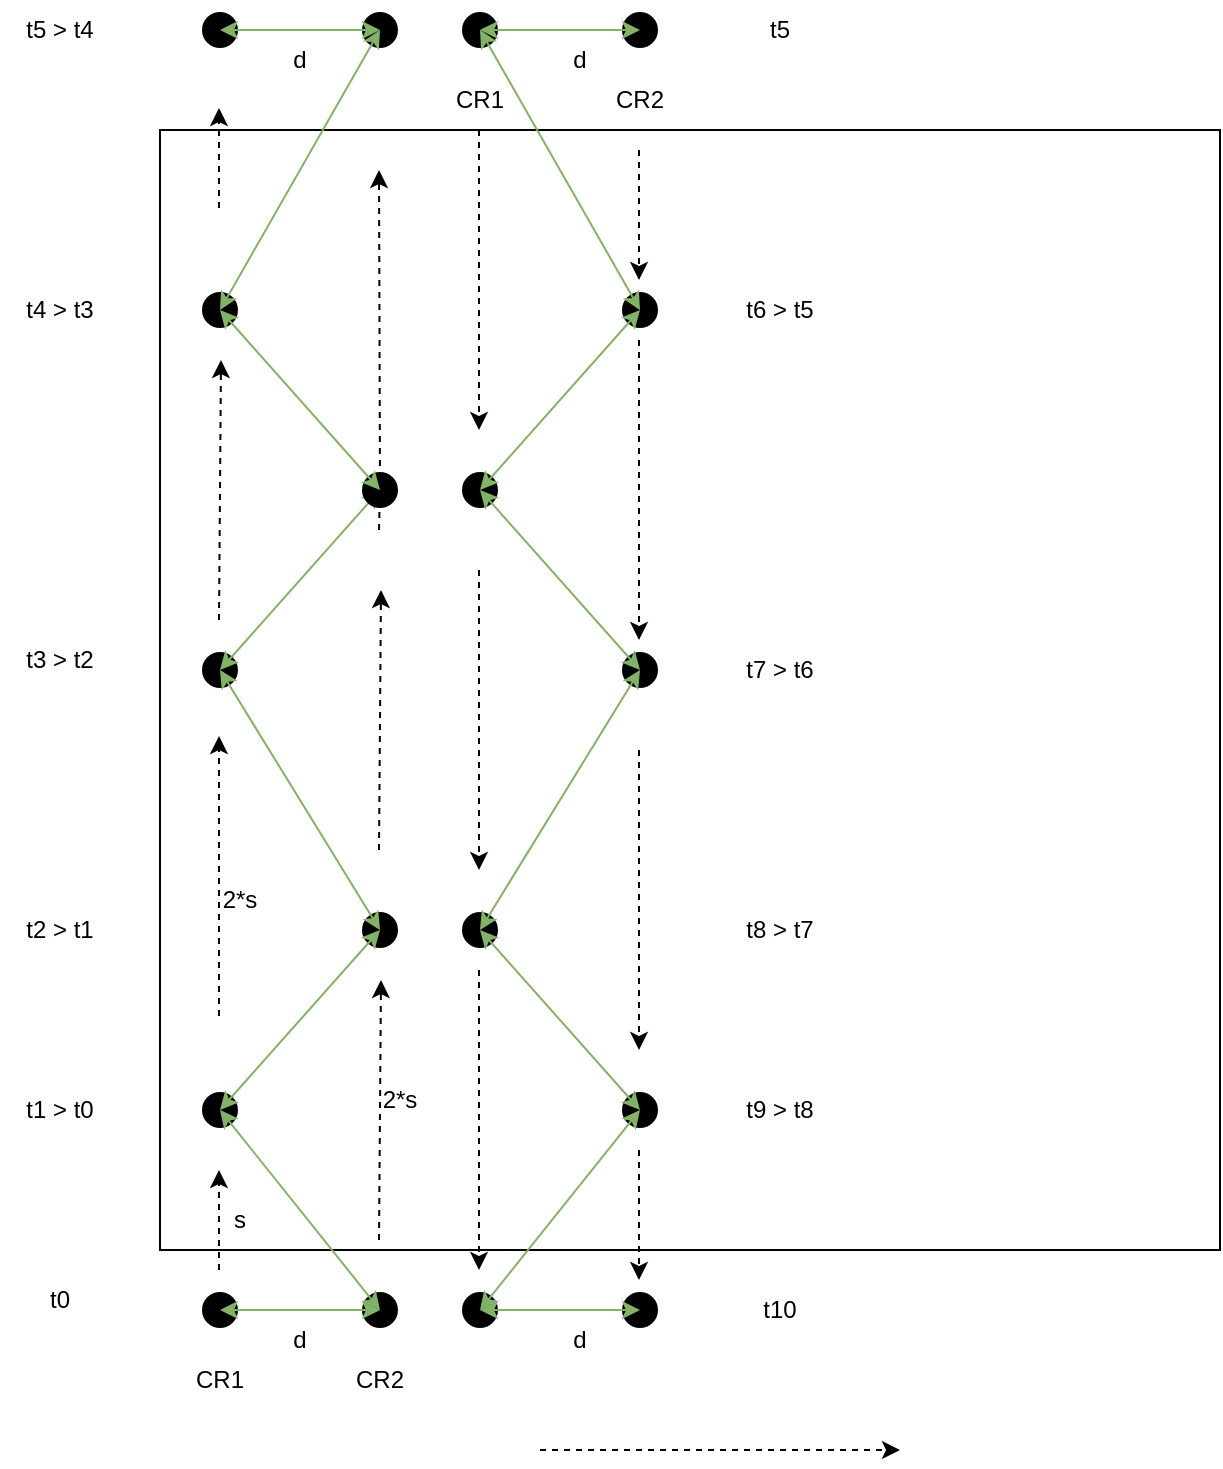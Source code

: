 <mxfile>
    <diagram id="CYYaLjD-E2wavenpG5ps" name="Page-1">
        <mxGraphModel dx="1973" dy="1789" grid="1" gridSize="10" guides="1" tooltips="1" connect="1" arrows="1" fold="1" page="1" pageScale="1" pageWidth="850" pageHeight="1100" math="0" shadow="0">
            <root>
                <mxCell id="0"/>
                <mxCell id="1" parent="0"/>
                <mxCell id="54" value="" style="rounded=0;whiteSpace=wrap;html=1;" parent="1" vertex="1">
                    <mxGeometry x="-80" y="-390" width="530" height="560" as="geometry"/>
                </mxCell>
                <mxCell id="3" value="" style="shape=waypoint;sketch=0;fillStyle=solid;size=6;pointerEvents=1;points=[];fillColor=none;resizable=0;rotatable=0;perimeter=centerPerimeter;snapToPoint=1;strokeWidth=7;" parent="1" vertex="1">
                    <mxGeometry x="20" y="190" width="20" height="20" as="geometry"/>
                </mxCell>
                <mxCell id="4" value="" style="shape=waypoint;sketch=0;fillStyle=solid;size=6;pointerEvents=1;points=[];fillColor=none;resizable=0;rotatable=0;perimeter=centerPerimeter;snapToPoint=1;strokeWidth=7;" parent="1" vertex="1">
                    <mxGeometry x="-60" y="190" width="20" height="20" as="geometry"/>
                </mxCell>
                <mxCell id="8" value="" style="endArrow=classic;startArrow=classic;html=1;exitX=1.091;exitY=0.611;exitDx=0;exitDy=0;exitPerimeter=0;entryX=0.331;entryY=0.611;entryDx=0;entryDy=0;entryPerimeter=0;fillColor=#d5e8d4;strokeColor=#82b366;" parent="1" source="4" target="3" edge="1">
                    <mxGeometry width="50" height="50" relative="1" as="geometry">
                        <mxPoint x="160" y="90" as="sourcePoint"/>
                        <mxPoint x="210" y="40" as="targetPoint"/>
                    </mxGeometry>
                </mxCell>
                <mxCell id="15" value="CR1" style="text;html=1;strokeColor=none;fillColor=none;align=center;verticalAlign=middle;whiteSpace=wrap;rounded=0;strokeWidth=0;" parent="1" vertex="1">
                    <mxGeometry x="-80" y="220" width="60" height="30" as="geometry"/>
                </mxCell>
                <mxCell id="16" value="CR2" style="text;html=1;strokeColor=none;fillColor=none;align=center;verticalAlign=middle;whiteSpace=wrap;rounded=0;strokeWidth=0;" parent="1" vertex="1">
                    <mxGeometry y="220" width="60" height="30" as="geometry"/>
                </mxCell>
                <mxCell id="18" value="t0" style="text;html=1;strokeColor=none;fillColor=none;align=center;verticalAlign=middle;whiteSpace=wrap;rounded=0;" parent="1" vertex="1">
                    <mxGeometry x="-160" y="180" width="60" height="30" as="geometry"/>
                </mxCell>
                <mxCell id="20" value="" style="shape=waypoint;sketch=0;fillStyle=solid;size=6;pointerEvents=1;points=[];fillColor=none;resizable=0;rotatable=0;perimeter=centerPerimeter;snapToPoint=1;strokeWidth=7;" parent="1" vertex="1">
                    <mxGeometry x="-60" y="-130" width="20" height="20" as="geometry"/>
                </mxCell>
                <mxCell id="22" value="" style="endArrow=classic;startArrow=classic;html=1;exitX=1.091;exitY=0.611;exitDx=0;exitDy=0;exitPerimeter=0;entryX=0.331;entryY=0.611;entryDx=0;entryDy=0;entryPerimeter=0;fillColor=#d5e8d4;strokeColor=#82b366;" parent="1" source="20" target="19" edge="1">
                    <mxGeometry width="50" height="50" relative="1" as="geometry">
                        <mxPoint x="160" y="-230" as="sourcePoint"/>
                        <mxPoint x="210" y="-280" as="targetPoint"/>
                    </mxGeometry>
                </mxCell>
                <mxCell id="32" value="" style="endArrow=classic;html=1;dashed=1;" parent="1" edge="1">
                    <mxGeometry width="50" height="50" relative="1" as="geometry">
                        <mxPoint x="29.5" y="165" as="sourcePoint"/>
                        <mxPoint x="30.5" y="35" as="targetPoint"/>
                    </mxGeometry>
                </mxCell>
                <mxCell id="33" value="" style="endArrow=classic;html=1;dashed=1;" parent="1" edge="1">
                    <mxGeometry width="50" height="50" relative="1" as="geometry">
                        <mxPoint x="-50.5" y="180" as="sourcePoint"/>
                        <mxPoint x="-50.5" y="130" as="targetPoint"/>
                    </mxGeometry>
                </mxCell>
                <mxCell id="35" value="t1 &amp;gt; t0" style="text;html=1;strokeColor=none;fillColor=none;align=center;verticalAlign=middle;whiteSpace=wrap;rounded=0;" parent="1" vertex="1">
                    <mxGeometry x="-160" y="85" width="60" height="30" as="geometry"/>
                </mxCell>
                <mxCell id="36" value="" style="shape=waypoint;sketch=0;fillStyle=solid;size=6;pointerEvents=1;points=[];fillColor=none;resizable=0;rotatable=0;perimeter=centerPerimeter;snapToPoint=1;strokeWidth=7;" parent="1" vertex="1">
                    <mxGeometry x="20" y="-450" width="20" height="20" as="geometry"/>
                </mxCell>
                <mxCell id="37" value="" style="shape=waypoint;sketch=0;fillStyle=solid;size=6;pointerEvents=1;points=[];fillColor=none;resizable=0;rotatable=0;perimeter=centerPerimeter;snapToPoint=1;strokeWidth=7;" parent="1" vertex="1">
                    <mxGeometry x="-60" y="-450" width="20" height="20" as="geometry"/>
                </mxCell>
                <mxCell id="39" value="" style="endArrow=classic;startArrow=classic;html=1;exitX=1.091;exitY=0.611;exitDx=0;exitDy=0;exitPerimeter=0;entryX=0.331;entryY=0.611;entryDx=0;entryDy=0;entryPerimeter=0;fillColor=#d5e8d4;strokeColor=#82b366;" parent="1" source="37" target="36" edge="1">
                    <mxGeometry width="50" height="50" relative="1" as="geometry">
                        <mxPoint x="160" y="-550" as="sourcePoint"/>
                        <mxPoint x="210" y="-600" as="targetPoint"/>
                    </mxGeometry>
                </mxCell>
                <mxCell id="50" value="" style="endArrow=classic;html=1;dashed=1;startArrow=none;" parent="1" source="19" edge="1">
                    <mxGeometry width="50" height="50" relative="1" as="geometry">
                        <mxPoint x="29.5" y="-190" as="sourcePoint"/>
                        <mxPoint x="29.5" y="-370" as="targetPoint"/>
                    </mxGeometry>
                </mxCell>
                <mxCell id="51" value="" style="endArrow=classic;html=1;dashed=1;" parent="1" edge="1">
                    <mxGeometry width="50" height="50" relative="1" as="geometry">
                        <mxPoint x="-50.5" y="53" as="sourcePoint"/>
                        <mxPoint x="-50.5" y="-87" as="targetPoint"/>
                    </mxGeometry>
                </mxCell>
                <mxCell id="53" value="t5 &amp;gt; t4" style="text;html=1;strokeColor=none;fillColor=none;align=center;verticalAlign=middle;whiteSpace=wrap;rounded=0;" parent="1" vertex="1">
                    <mxGeometry x="-160" y="-455" width="60" height="30" as="geometry"/>
                </mxCell>
                <mxCell id="65" value="" style="shape=waypoint;sketch=0;fillStyle=solid;size=6;pointerEvents=1;points=[];fillColor=none;resizable=0;rotatable=0;perimeter=centerPerimeter;snapToPoint=1;strokeWidth=7;" parent="1" vertex="1">
                    <mxGeometry x="150" y="-450" width="20" height="20" as="geometry"/>
                </mxCell>
                <mxCell id="66" value="" style="shape=waypoint;sketch=0;fillStyle=solid;size=6;pointerEvents=1;points=[];fillColor=none;resizable=0;rotatable=0;perimeter=centerPerimeter;snapToPoint=1;strokeWidth=7;" parent="1" vertex="1">
                    <mxGeometry x="70" y="-450" width="20" height="20" as="geometry"/>
                </mxCell>
                <mxCell id="68" value="" style="endArrow=classic;startArrow=classic;html=1;exitX=1.091;exitY=0.611;exitDx=0;exitDy=0;exitPerimeter=0;entryX=0.331;entryY=0.611;entryDx=0;entryDy=0;entryPerimeter=0;fillColor=#d5e8d4;strokeColor=#82b366;" parent="1" source="66" target="65" edge="1">
                    <mxGeometry width="50" height="50" relative="1" as="geometry">
                        <mxPoint x="290" y="-550" as="sourcePoint"/>
                        <mxPoint x="340" y="-600" as="targetPoint"/>
                    </mxGeometry>
                </mxCell>
                <mxCell id="75" value="CR1" style="text;html=1;strokeColor=none;fillColor=none;align=center;verticalAlign=middle;whiteSpace=wrap;rounded=0;strokeWidth=0;" parent="1" vertex="1">
                    <mxGeometry x="50" y="-420" width="60" height="30" as="geometry"/>
                </mxCell>
                <mxCell id="76" value="CR2" style="text;html=1;strokeColor=none;fillColor=none;align=center;verticalAlign=middle;whiteSpace=wrap;rounded=0;strokeWidth=0;" parent="1" vertex="1">
                    <mxGeometry x="130" y="-420" width="60" height="30" as="geometry"/>
                </mxCell>
                <mxCell id="78" value="" style="endArrow=classic;html=1;dashed=1;" parent="1" edge="1">
                    <mxGeometry width="50" height="50" relative="1" as="geometry">
                        <mxPoint x="110" y="270" as="sourcePoint"/>
                        <mxPoint x="290" y="270" as="targetPoint"/>
                    </mxGeometry>
                </mxCell>
                <mxCell id="111" value="" style="endArrow=classic;html=1;dashed=1;" parent="1" edge="1">
                    <mxGeometry width="50" height="50" relative="1" as="geometry">
                        <mxPoint x="79.5" y="30" as="sourcePoint"/>
                        <mxPoint x="79.5" y="180" as="targetPoint"/>
                    </mxGeometry>
                </mxCell>
                <mxCell id="118" value="" style="shape=waypoint;sketch=0;fillStyle=solid;size=6;pointerEvents=1;points=[];fillColor=none;resizable=0;rotatable=0;perimeter=centerPerimeter;snapToPoint=1;strokeWidth=7;" parent="1" vertex="1">
                    <mxGeometry x="-60" y="90" width="20" height="20" as="geometry"/>
                </mxCell>
                <mxCell id="119" value="" style="endArrow=classic;startArrow=classic;html=1;exitX=0.491;exitY=0.791;exitDx=0;exitDy=0;exitPerimeter=0;fillColor=#d5e8d4;strokeColor=#82b366;" parent="1" source="118" edge="1">
                    <mxGeometry width="50" height="50" relative="1" as="geometry">
                        <mxPoint x="-40" y="210" as="sourcePoint"/>
                        <mxPoint x="30" y="200" as="targetPoint"/>
                    </mxGeometry>
                </mxCell>
                <mxCell id="120" value="" style="shape=waypoint;sketch=0;fillStyle=solid;size=6;pointerEvents=1;points=[];fillColor=none;resizable=0;rotatable=0;perimeter=centerPerimeter;snapToPoint=1;strokeWidth=7;" parent="1" vertex="1">
                    <mxGeometry x="20" width="20" height="20" as="geometry"/>
                </mxCell>
                <mxCell id="121" value="" style="endArrow=none;html=1;dashed=1;" parent="1" target="19" edge="1">
                    <mxGeometry width="50" height="50" relative="1" as="geometry">
                        <mxPoint x="29.5" y="-190" as="sourcePoint"/>
                        <mxPoint x="29.5" y="-370" as="targetPoint"/>
                    </mxGeometry>
                </mxCell>
                <mxCell id="19" value="" style="shape=waypoint;sketch=0;fillStyle=solid;size=6;pointerEvents=1;points=[];fillColor=none;resizable=0;rotatable=0;perimeter=centerPerimeter;snapToPoint=1;strokeWidth=7;" parent="1" vertex="1">
                    <mxGeometry x="20" y="-220" width="20" height="20" as="geometry"/>
                </mxCell>
                <mxCell id="123" value="" style="endArrow=classic;html=1;dashed=1;" parent="1" edge="1">
                    <mxGeometry width="50" height="50" relative="1" as="geometry">
                        <mxPoint x="29.5" y="-30" as="sourcePoint"/>
                        <mxPoint x="30.5" y="-160" as="targetPoint"/>
                    </mxGeometry>
                </mxCell>
                <mxCell id="124" value="" style="endArrow=classic;startArrow=classic;html=1;fillColor=#d5e8d4;strokeColor=#82b366;entryX=0.391;entryY=0.611;entryDx=0;entryDy=0;entryPerimeter=0;" parent="1" target="120" edge="1">
                    <mxGeometry width="50" height="50" relative="1" as="geometry">
                        <mxPoint x="-50" y="100" as="sourcePoint"/>
                        <mxPoint x="40" y="210" as="targetPoint"/>
                    </mxGeometry>
                </mxCell>
                <mxCell id="125" value="" style="endArrow=classic;startArrow=classic;html=1;fillColor=#d5e8d4;strokeColor=#82b366;entryX=0.431;entryY=0.691;entryDx=0;entryDy=0;entryPerimeter=0;exitX=0.751;exitY=0.971;exitDx=0;exitDy=0;exitPerimeter=0;" parent="1" source="120" target="20" edge="1">
                    <mxGeometry width="50" height="50" relative="1" as="geometry">
                        <mxPoint x="-40" y="110" as="sourcePoint"/>
                        <mxPoint x="40" y="20" as="targetPoint"/>
                    </mxGeometry>
                </mxCell>
                <mxCell id="126" value="" style="shape=waypoint;sketch=0;fillStyle=solid;size=6;pointerEvents=1;points=[];fillColor=none;resizable=0;rotatable=0;perimeter=centerPerimeter;snapToPoint=1;strokeWidth=7;" parent="1" vertex="1">
                    <mxGeometry x="-60" y="-310" width="20" height="20" as="geometry"/>
                </mxCell>
                <mxCell id="127" value="" style="endArrow=classic;startArrow=classic;html=1;fillColor=#d5e8d4;strokeColor=#82b366;" parent="1" source="19" target="126" edge="1">
                    <mxGeometry width="50" height="50" relative="1" as="geometry">
                        <mxPoint x="40" y="20" as="sourcePoint"/>
                        <mxPoint x="-40" y="-110" as="targetPoint"/>
                    </mxGeometry>
                </mxCell>
                <mxCell id="128" value="" style="endArrow=classic;startArrow=classic;html=1;fillColor=#d5e8d4;strokeColor=#82b366;entryX=0.511;entryY=0.731;entryDx=0;entryDy=0;entryPerimeter=0;" parent="1" source="126" target="36" edge="1">
                    <mxGeometry width="50" height="50" relative="1" as="geometry">
                        <mxPoint x="40" y="-200" as="sourcePoint"/>
                        <mxPoint x="-40" y="-290" as="targetPoint"/>
                    </mxGeometry>
                </mxCell>
                <mxCell id="129" value="" style="endArrow=classic;html=1;dashed=1;" parent="1" edge="1">
                    <mxGeometry width="50" height="50" relative="1" as="geometry">
                        <mxPoint x="-50.5" y="-145" as="sourcePoint"/>
                        <mxPoint x="-49.5" y="-275" as="targetPoint"/>
                    </mxGeometry>
                </mxCell>
                <mxCell id="130" value="" style="endArrow=classic;html=1;dashed=1;" parent="1" edge="1">
                    <mxGeometry width="50" height="50" relative="1" as="geometry">
                        <mxPoint x="-50.5" y="-351" as="sourcePoint"/>
                        <mxPoint x="-50.5" y="-401" as="targetPoint"/>
                    </mxGeometry>
                </mxCell>
                <mxCell id="132" value="" style="shape=waypoint;sketch=0;fillStyle=solid;size=6;pointerEvents=1;points=[];fillColor=none;resizable=0;rotatable=0;perimeter=centerPerimeter;snapToPoint=1;strokeWidth=7;" parent="1" vertex="1">
                    <mxGeometry x="150" y="-310" width="20" height="20" as="geometry"/>
                </mxCell>
                <mxCell id="133" value="" style="shape=waypoint;sketch=0;fillStyle=solid;size=6;pointerEvents=1;points=[];fillColor=none;resizable=0;rotatable=0;perimeter=centerPerimeter;snapToPoint=1;strokeWidth=7;" parent="1" vertex="1">
                    <mxGeometry x="70" y="-220" width="20" height="20" as="geometry"/>
                </mxCell>
                <mxCell id="134" value="" style="shape=waypoint;sketch=0;fillStyle=solid;size=6;pointerEvents=1;points=[];fillColor=none;resizable=0;rotatable=0;perimeter=centerPerimeter;snapToPoint=1;strokeWidth=7;" parent="1" vertex="1">
                    <mxGeometry x="70" width="20" height="20" as="geometry"/>
                </mxCell>
                <mxCell id="135" value="" style="shape=waypoint;sketch=0;fillStyle=solid;size=6;pointerEvents=1;points=[];fillColor=none;resizable=0;rotatable=0;perimeter=centerPerimeter;snapToPoint=1;strokeWidth=7;" parent="1" vertex="1">
                    <mxGeometry x="150" y="-130" width="20" height="20" as="geometry"/>
                </mxCell>
                <mxCell id="136" value="" style="shape=waypoint;sketch=0;fillStyle=solid;size=6;pointerEvents=1;points=[];fillColor=none;resizable=0;rotatable=0;perimeter=centerPerimeter;snapToPoint=1;strokeWidth=7;" parent="1" vertex="1">
                    <mxGeometry x="150" y="90" width="20" height="20" as="geometry"/>
                </mxCell>
                <mxCell id="137" value="" style="shape=waypoint;sketch=0;fillStyle=solid;size=6;pointerEvents=1;points=[];fillColor=none;resizable=0;rotatable=0;perimeter=centerPerimeter;snapToPoint=1;strokeWidth=7;" parent="1" vertex="1">
                    <mxGeometry x="70" y="190" width="20" height="20" as="geometry"/>
                </mxCell>
                <mxCell id="138" value="" style="shape=waypoint;sketch=0;fillStyle=solid;size=6;pointerEvents=1;points=[];fillColor=none;resizable=0;rotatable=0;perimeter=centerPerimeter;snapToPoint=1;strokeWidth=7;" parent="1" vertex="1">
                    <mxGeometry x="150" y="190" width="20" height="20" as="geometry"/>
                </mxCell>
                <mxCell id="139" value="" style="endArrow=classic;html=1;dashed=1;" parent="1" edge="1">
                    <mxGeometry width="50" height="50" relative="1" as="geometry">
                        <mxPoint x="159.5" y="-80" as="sourcePoint"/>
                        <mxPoint x="159.5" y="70" as="targetPoint"/>
                    </mxGeometry>
                </mxCell>
                <mxCell id="140" value="" style="endArrow=classic;html=1;dashed=1;" parent="1" edge="1">
                    <mxGeometry width="50" height="50" relative="1" as="geometry">
                        <mxPoint x="79.5" y="-390" as="sourcePoint"/>
                        <mxPoint x="79.5" y="-240" as="targetPoint"/>
                    </mxGeometry>
                </mxCell>
                <mxCell id="141" value="" style="endArrow=classic;html=1;dashed=1;" parent="1" edge="1">
                    <mxGeometry width="50" height="50" relative="1" as="geometry">
                        <mxPoint x="159.5" y="-380" as="sourcePoint"/>
                        <mxPoint x="159.5" y="-315" as="targetPoint"/>
                    </mxGeometry>
                </mxCell>
                <mxCell id="142" value="" style="endArrow=classic;html=1;dashed=1;" parent="1" edge="1">
                    <mxGeometry width="50" height="50" relative="1" as="geometry">
                        <mxPoint x="79.5" y="-170" as="sourcePoint"/>
                        <mxPoint x="79.5" y="-20" as="targetPoint"/>
                    </mxGeometry>
                </mxCell>
                <mxCell id="143" value="" style="endArrow=classic;html=1;dashed=1;" parent="1" edge="1">
                    <mxGeometry width="50" height="50" relative="1" as="geometry">
                        <mxPoint x="159.5" y="-285" as="sourcePoint"/>
                        <mxPoint x="159.5" y="-135" as="targetPoint"/>
                    </mxGeometry>
                </mxCell>
                <mxCell id="144" value="" style="endArrow=classic;html=1;dashed=1;" parent="1" edge="1">
                    <mxGeometry width="50" height="50" relative="1" as="geometry">
                        <mxPoint x="159.5" y="120" as="sourcePoint"/>
                        <mxPoint x="159.5" y="185" as="targetPoint"/>
                    </mxGeometry>
                </mxCell>
                <mxCell id="145" value="" style="endArrow=classic;startArrow=classic;html=1;exitX=0.471;exitY=0.691;exitDx=0;exitDy=0;exitPerimeter=0;fillColor=#d5e8d4;strokeColor=#82b366;entryX=0.651;entryY=0.971;entryDx=0;entryDy=0;entryPerimeter=0;" parent="1" source="132" target="66" edge="1">
                    <mxGeometry width="50" height="50" relative="1" as="geometry">
                        <mxPoint x="-40" y="110" as="sourcePoint"/>
                        <mxPoint x="160" y="-440" as="targetPoint"/>
                    </mxGeometry>
                </mxCell>
                <mxCell id="146" value="" style="endArrow=classic;startArrow=classic;html=1;exitX=0.351;exitY=0.811;exitDx=0;exitDy=0;exitPerimeter=0;fillColor=#d5e8d4;strokeColor=#82b366;entryX=0.311;entryY=0.751;entryDx=0;entryDy=0;entryPerimeter=0;" parent="1" source="132" target="133" edge="1">
                    <mxGeometry width="50" height="50" relative="1" as="geometry">
                        <mxPoint x="90" y="-290" as="sourcePoint"/>
                        <mxPoint x="170" y="-430" as="targetPoint"/>
                    </mxGeometry>
                </mxCell>
                <mxCell id="147" value="" style="endArrow=classic;startArrow=classic;html=1;fillColor=#d5e8d4;strokeColor=#82b366;" parent="1" source="135" target="134" edge="1">
                    <mxGeometry width="50" height="50" relative="1" as="geometry">
                        <mxPoint x="90" y="-290" as="sourcePoint"/>
                        <mxPoint x="170" y="-200" as="targetPoint"/>
                    </mxGeometry>
                </mxCell>
                <mxCell id="148" value="" style="endArrow=classic;startArrow=classic;html=1;fillColor=#d5e8d4;strokeColor=#82b366;exitX=0.371;exitY=1.111;exitDx=0;exitDy=0;exitPerimeter=0;entryX=0.471;entryY=0.391;entryDx=0;entryDy=0;entryPerimeter=0;" parent="1" source="133" target="135" edge="1">
                    <mxGeometry width="50" height="50" relative="1" as="geometry">
                        <mxPoint x="90" y="-110" as="sourcePoint"/>
                        <mxPoint x="170" y="20" as="targetPoint"/>
                    </mxGeometry>
                </mxCell>
                <mxCell id="149" value="" style="endArrow=classic;startArrow=classic;html=1;fillColor=#d5e8d4;strokeColor=#82b366;exitX=0.251;exitY=0.431;exitDx=0;exitDy=0;exitPerimeter=0;" parent="1" source="134" target="136" edge="1">
                    <mxGeometry width="50" height="50" relative="1" as="geometry">
                        <mxPoint x="170" y="-200" as="sourcePoint"/>
                        <mxPoint x="90" y="-110" as="targetPoint"/>
                    </mxGeometry>
                </mxCell>
                <mxCell id="150" value="" style="endArrow=classic;startArrow=classic;html=1;fillColor=#d5e8d4;strokeColor=#82b366;exitX=0.711;exitY=0.351;exitDx=0;exitDy=0;exitPerimeter=0;entryX=0.591;entryY=0.851;entryDx=0;entryDy=0;entryPerimeter=0;" parent="1" source="137" target="136" edge="1">
                    <mxGeometry width="50" height="50" relative="1" as="geometry">
                        <mxPoint x="170" y="20" as="sourcePoint"/>
                        <mxPoint x="90" y="110" as="targetPoint"/>
                    </mxGeometry>
                </mxCell>
                <mxCell id="151" value="" style="endArrow=classic;startArrow=classic;html=1;fillColor=#d5e8d4;strokeColor=#82b366;exitX=0.791;exitY=0.651;exitDx=0;exitDy=0;exitPerimeter=0;entryX=0.651;entryY=0.471;entryDx=0;entryDy=0;entryPerimeter=0;" parent="1" source="138" target="137" edge="1">
                    <mxGeometry width="50" height="50" relative="1" as="geometry">
                        <mxPoint x="170" y="210" as="sourcePoint"/>
                        <mxPoint x="90" y="110" as="targetPoint"/>
                    </mxGeometry>
                </mxCell>
                <mxCell id="152" value="t2 &amp;gt; t1" style="text;html=1;strokeColor=none;fillColor=none;align=center;verticalAlign=middle;whiteSpace=wrap;rounded=0;" parent="1" vertex="1">
                    <mxGeometry x="-160" y="-5" width="60" height="30" as="geometry"/>
                </mxCell>
                <mxCell id="153" value="t3 &amp;gt; t2" style="text;html=1;strokeColor=none;fillColor=none;align=center;verticalAlign=middle;whiteSpace=wrap;rounded=0;" parent="1" vertex="1">
                    <mxGeometry x="-160" y="-140" width="60" height="30" as="geometry"/>
                </mxCell>
                <mxCell id="154" value="t4 &amp;gt; t3" style="text;html=1;strokeColor=none;fillColor=none;align=center;verticalAlign=middle;whiteSpace=wrap;rounded=0;" parent="1" vertex="1">
                    <mxGeometry x="-160" y="-315" width="60" height="30" as="geometry"/>
                </mxCell>
                <mxCell id="156" value="t5" style="text;html=1;strokeColor=none;fillColor=none;align=center;verticalAlign=middle;whiteSpace=wrap;rounded=0;" parent="1" vertex="1">
                    <mxGeometry x="200" y="-455" width="60" height="30" as="geometry"/>
                </mxCell>
                <mxCell id="157" value="t6 &amp;gt; t5" style="text;html=1;strokeColor=none;fillColor=none;align=center;verticalAlign=middle;whiteSpace=wrap;rounded=0;" parent="1" vertex="1">
                    <mxGeometry x="200" y="-315" width="60" height="30" as="geometry"/>
                </mxCell>
                <mxCell id="158" value="t7 &amp;gt; t6" style="text;html=1;strokeColor=none;fillColor=none;align=center;verticalAlign=middle;whiteSpace=wrap;rounded=0;" parent="1" vertex="1">
                    <mxGeometry x="200" y="-135" width="60" height="30" as="geometry"/>
                </mxCell>
                <mxCell id="159" value="t8 &amp;gt; t7" style="text;html=1;strokeColor=none;fillColor=none;align=center;verticalAlign=middle;whiteSpace=wrap;rounded=0;" parent="1" vertex="1">
                    <mxGeometry x="200" y="-5" width="60" height="30" as="geometry"/>
                </mxCell>
                <mxCell id="160" value="t9 &amp;gt; t8" style="text;html=1;strokeColor=none;fillColor=none;align=center;verticalAlign=middle;whiteSpace=wrap;rounded=0;" parent="1" vertex="1">
                    <mxGeometry x="200" y="85" width="60" height="30" as="geometry"/>
                </mxCell>
                <mxCell id="161" value="t10" style="text;html=1;strokeColor=none;fillColor=none;align=center;verticalAlign=middle;whiteSpace=wrap;rounded=0;" parent="1" vertex="1">
                    <mxGeometry x="200" y="185" width="60" height="30" as="geometry"/>
                </mxCell>
                <mxCell id="162" value="d" style="text;html=1;strokeColor=none;fillColor=none;align=center;verticalAlign=middle;whiteSpace=wrap;rounded=0;" vertex="1" parent="1">
                    <mxGeometry x="-40" y="200" width="60" height="30" as="geometry"/>
                </mxCell>
                <mxCell id="163" value="d" style="text;html=1;strokeColor=none;fillColor=none;align=center;verticalAlign=middle;whiteSpace=wrap;rounded=0;" vertex="1" parent="1">
                    <mxGeometry x="100" y="200" width="60" height="30" as="geometry"/>
                </mxCell>
                <mxCell id="164" value="d" style="text;html=1;strokeColor=none;fillColor=none;align=center;verticalAlign=middle;whiteSpace=wrap;rounded=0;" vertex="1" parent="1">
                    <mxGeometry x="-40" y="-440" width="60" height="30" as="geometry"/>
                </mxCell>
                <mxCell id="165" value="d" style="text;html=1;strokeColor=none;fillColor=none;align=center;verticalAlign=middle;whiteSpace=wrap;rounded=0;" vertex="1" parent="1">
                    <mxGeometry x="100" y="-440" width="60" height="30" as="geometry"/>
                </mxCell>
                <mxCell id="166" value="2*s" style="text;html=1;strokeColor=none;fillColor=none;align=center;verticalAlign=middle;whiteSpace=wrap;rounded=0;" vertex="1" parent="1">
                    <mxGeometry x="10" y="80" width="60" height="30" as="geometry"/>
                </mxCell>
                <mxCell id="167" value="2*s" style="text;html=1;strokeColor=none;fillColor=none;align=center;verticalAlign=middle;whiteSpace=wrap;rounded=0;" vertex="1" parent="1">
                    <mxGeometry x="-70" y="-20" width="60" height="30" as="geometry"/>
                </mxCell>
                <mxCell id="168" value="s" style="text;html=1;strokeColor=none;fillColor=none;align=center;verticalAlign=middle;whiteSpace=wrap;rounded=0;" vertex="1" parent="1">
                    <mxGeometry x="-70" y="140" width="60" height="30" as="geometry"/>
                </mxCell>
            </root>
        </mxGraphModel>
    </diagram>
</mxfile>
